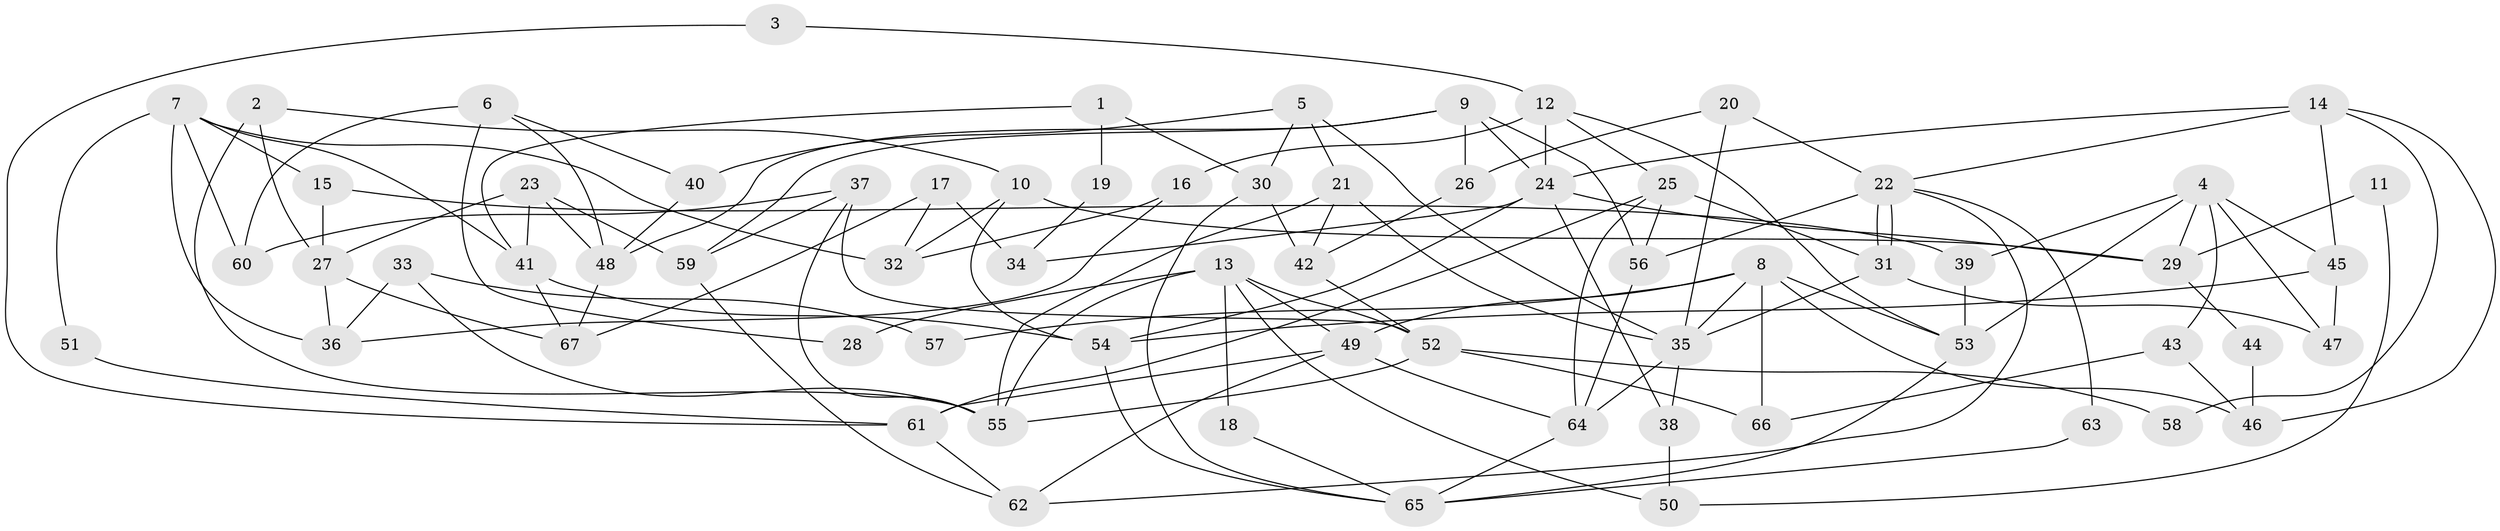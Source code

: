 // Generated by graph-tools (version 1.1) at 2025/02/03/09/25 03:02:11]
// undirected, 67 vertices, 134 edges
graph export_dot {
graph [start="1"]
  node [color=gray90,style=filled];
  1;
  2;
  3;
  4;
  5;
  6;
  7;
  8;
  9;
  10;
  11;
  12;
  13;
  14;
  15;
  16;
  17;
  18;
  19;
  20;
  21;
  22;
  23;
  24;
  25;
  26;
  27;
  28;
  29;
  30;
  31;
  32;
  33;
  34;
  35;
  36;
  37;
  38;
  39;
  40;
  41;
  42;
  43;
  44;
  45;
  46;
  47;
  48;
  49;
  50;
  51;
  52;
  53;
  54;
  55;
  56;
  57;
  58;
  59;
  60;
  61;
  62;
  63;
  64;
  65;
  66;
  67;
  1 -- 30;
  1 -- 41;
  1 -- 19;
  2 -- 55;
  2 -- 10;
  2 -- 27;
  3 -- 61;
  3 -- 12;
  4 -- 45;
  4 -- 53;
  4 -- 29;
  4 -- 39;
  4 -- 43;
  4 -- 47;
  5 -- 35;
  5 -- 21;
  5 -- 30;
  5 -- 40;
  6 -- 40;
  6 -- 60;
  6 -- 28;
  6 -- 48;
  7 -- 15;
  7 -- 32;
  7 -- 36;
  7 -- 41;
  7 -- 51;
  7 -- 60;
  8 -- 53;
  8 -- 35;
  8 -- 46;
  8 -- 49;
  8 -- 57;
  8 -- 66;
  9 -- 48;
  9 -- 59;
  9 -- 24;
  9 -- 26;
  9 -- 56;
  10 -- 29;
  10 -- 54;
  10 -- 32;
  11 -- 50;
  11 -- 29;
  12 -- 24;
  12 -- 25;
  12 -- 16;
  12 -- 53;
  13 -- 52;
  13 -- 49;
  13 -- 18;
  13 -- 28;
  13 -- 50;
  13 -- 55;
  14 -- 45;
  14 -- 22;
  14 -- 24;
  14 -- 46;
  14 -- 58;
  15 -- 39;
  15 -- 27;
  16 -- 36;
  16 -- 32;
  17 -- 67;
  17 -- 32;
  17 -- 34;
  18 -- 65;
  19 -- 34;
  20 -- 22;
  20 -- 35;
  20 -- 26;
  21 -- 42;
  21 -- 35;
  21 -- 55;
  22 -- 31;
  22 -- 31;
  22 -- 56;
  22 -- 62;
  22 -- 63;
  23 -- 27;
  23 -- 59;
  23 -- 41;
  23 -- 48;
  24 -- 29;
  24 -- 34;
  24 -- 38;
  24 -- 54;
  25 -- 64;
  25 -- 56;
  25 -- 31;
  25 -- 61;
  26 -- 42;
  27 -- 67;
  27 -- 36;
  29 -- 44;
  30 -- 42;
  30 -- 65;
  31 -- 35;
  31 -- 47;
  33 -- 55;
  33 -- 36;
  33 -- 57;
  35 -- 64;
  35 -- 38;
  37 -- 55;
  37 -- 52;
  37 -- 59;
  37 -- 60;
  38 -- 50;
  39 -- 53;
  40 -- 48;
  41 -- 54;
  41 -- 67;
  42 -- 52;
  43 -- 46;
  43 -- 66;
  44 -- 46;
  45 -- 47;
  45 -- 54;
  48 -- 67;
  49 -- 62;
  49 -- 61;
  49 -- 64;
  51 -- 61;
  52 -- 66;
  52 -- 55;
  52 -- 58;
  53 -- 65;
  54 -- 65;
  56 -- 64;
  59 -- 62;
  61 -- 62;
  63 -- 65;
  64 -- 65;
}
